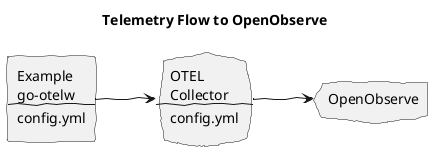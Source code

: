 @startuml openobserve
title Telemetry Flow to OpenObserve
left to right direction
skinparam handwritten true

agent "Example\ngo-otelw\n--\nconfig.yml" as EX
cloud "OTEL\nCollector\n--\nconfig.yml" as OC

cloud OpenObserve

EX --> OC
OC --> OpenObserve

@enduml
